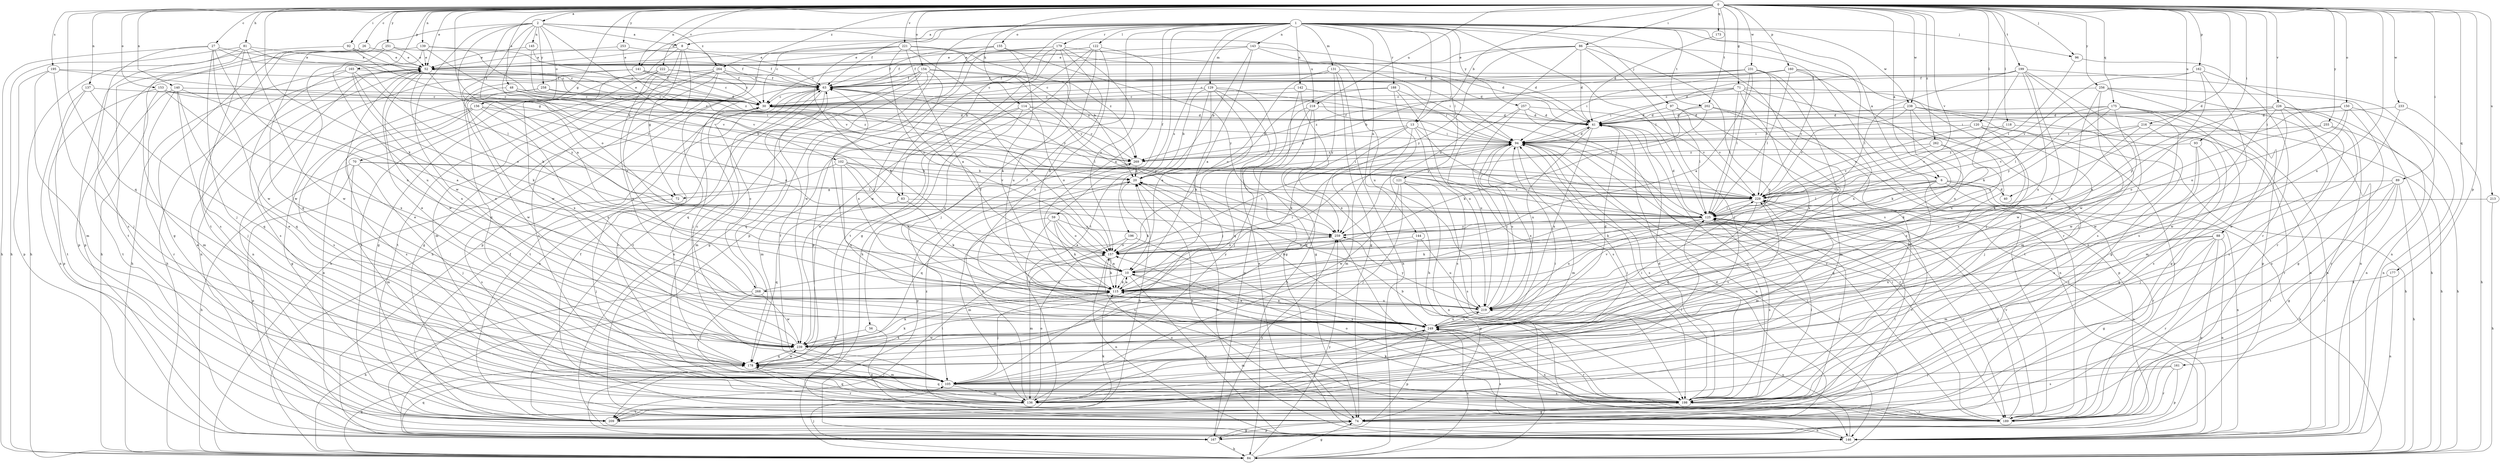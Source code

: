 strict digraph  {
0;
1;
2;
6;
8;
10;
13;
20;
26;
27;
30;
40;
41;
48;
52;
56;
59;
63;
70;
71;
72;
74;
81;
83;
84;
86;
88;
89;
92;
93;
94;
96;
97;
102;
105;
114;
115;
118;
120;
121;
122;
125;
129;
131;
136;
137;
139;
140;
141;
142;
143;
144;
145;
146;
150;
153;
154;
155;
156;
157;
160;
161;
162;
165;
167;
173;
175;
177;
178;
179;
188;
189;
195;
196;
198;
199;
202;
209;
213;
216;
218;
219;
221;
222;
226;
229;
231;
233;
238;
239;
249;
251;
253;
255;
256;
257;
258;
259;
262;
264;
268;
269;
0 -> 2  [label=a];
0 -> 6  [label=a];
0 -> 13  [label=b];
0 -> 26  [label=c];
0 -> 27  [label=c];
0 -> 40  [label=d];
0 -> 48  [label=e];
0 -> 52  [label=e];
0 -> 70  [label=g];
0 -> 71  [label=g];
0 -> 72  [label=g];
0 -> 81  [label=h];
0 -> 86  [label=i];
0 -> 88  [label=i];
0 -> 89  [label=i];
0 -> 92  [label=i];
0 -> 93  [label=i];
0 -> 96  [label=j];
0 -> 114  [label=k];
0 -> 115  [label=k];
0 -> 118  [label=l];
0 -> 120  [label=l];
0 -> 137  [label=n];
0 -> 139  [label=n];
0 -> 140  [label=n];
0 -> 141  [label=n];
0 -> 150  [label=o];
0 -> 153  [label=o];
0 -> 154  [label=o];
0 -> 160  [label=p];
0 -> 161  [label=p];
0 -> 162  [label=p];
0 -> 165  [label=p];
0 -> 173  [label=q];
0 -> 175  [label=q];
0 -> 177  [label=q];
0 -> 178  [label=q];
0 -> 195  [label=s];
0 -> 199  [label=t];
0 -> 202  [label=t];
0 -> 213  [label=u];
0 -> 216  [label=u];
0 -> 218  [label=u];
0 -> 221  [label=v];
0 -> 222  [label=v];
0 -> 226  [label=v];
0 -> 229  [label=v];
0 -> 231  [label=w];
0 -> 233  [label=w];
0 -> 238  [label=w];
0 -> 249  [label=x];
0 -> 251  [label=y];
0 -> 253  [label=y];
0 -> 255  [label=y];
0 -> 256  [label=y];
0 -> 262  [label=z];
0 -> 264  [label=z];
1 -> 6  [label=a];
1 -> 8  [label=a];
1 -> 13  [label=b];
1 -> 30  [label=c];
1 -> 56  [label=f];
1 -> 59  [label=f];
1 -> 63  [label=f];
1 -> 83  [label=h];
1 -> 96  [label=j];
1 -> 97  [label=j];
1 -> 121  [label=l];
1 -> 122  [label=l];
1 -> 125  [label=l];
1 -> 129  [label=m];
1 -> 131  [label=m];
1 -> 141  [label=n];
1 -> 142  [label=n];
1 -> 143  [label=n];
1 -> 144  [label=n];
1 -> 155  [label=o];
1 -> 167  [label=p];
1 -> 179  [label=r];
1 -> 188  [label=r];
1 -> 189  [label=r];
1 -> 196  [label=s];
1 -> 198  [label=s];
1 -> 202  [label=t];
1 -> 209  [label=t];
1 -> 238  [label=w];
1 -> 257  [label=y];
2 -> 8  [label=a];
2 -> 10  [label=a];
2 -> 83  [label=h];
2 -> 102  [label=j];
2 -> 115  [label=k];
2 -> 145  [label=n];
2 -> 156  [label=o];
2 -> 157  [label=o];
2 -> 209  [label=t];
2 -> 218  [label=u];
2 -> 239  [label=w];
2 -> 258  [label=y];
2 -> 264  [label=z];
6 -> 40  [label=d];
6 -> 72  [label=g];
6 -> 84  [label=h];
6 -> 115  [label=k];
6 -> 125  [label=l];
6 -> 146  [label=n];
6 -> 178  [label=q];
6 -> 189  [label=r];
6 -> 229  [label=v];
8 -> 52  [label=e];
8 -> 72  [label=g];
8 -> 84  [label=h];
8 -> 94  [label=i];
8 -> 239  [label=w];
8 -> 268  [label=z];
10 -> 115  [label=k];
10 -> 146  [label=n];
10 -> 249  [label=x];
10 -> 259  [label=y];
10 -> 268  [label=z];
13 -> 94  [label=i];
13 -> 115  [label=k];
13 -> 125  [label=l];
13 -> 136  [label=m];
13 -> 178  [label=q];
13 -> 198  [label=s];
13 -> 269  [label=z];
20 -> 94  [label=i];
20 -> 115  [label=k];
20 -> 178  [label=q];
20 -> 229  [label=v];
26 -> 52  [label=e];
26 -> 74  [label=g];
26 -> 84  [label=h];
27 -> 30  [label=c];
27 -> 52  [label=e];
27 -> 84  [label=h];
27 -> 105  [label=j];
27 -> 198  [label=s];
27 -> 219  [label=u];
27 -> 239  [label=w];
30 -> 41  [label=d];
30 -> 52  [label=e];
30 -> 125  [label=l];
41 -> 94  [label=i];
41 -> 198  [label=s];
41 -> 219  [label=u];
41 -> 249  [label=x];
48 -> 20  [label=b];
48 -> 30  [label=c];
48 -> 229  [label=v];
48 -> 239  [label=w];
52 -> 63  [label=f];
52 -> 84  [label=h];
52 -> 146  [label=n];
52 -> 239  [label=w];
52 -> 249  [label=x];
52 -> 259  [label=y];
56 -> 74  [label=g];
56 -> 239  [label=w];
59 -> 10  [label=a];
59 -> 115  [label=k];
59 -> 136  [label=m];
59 -> 157  [label=o];
59 -> 198  [label=s];
59 -> 259  [label=y];
63 -> 30  [label=c];
63 -> 136  [label=m];
63 -> 146  [label=n];
63 -> 157  [label=o];
63 -> 178  [label=q];
63 -> 209  [label=t];
70 -> 20  [label=b];
70 -> 84  [label=h];
70 -> 105  [label=j];
70 -> 125  [label=l];
70 -> 136  [label=m];
70 -> 167  [label=p];
71 -> 30  [label=c];
71 -> 74  [label=g];
71 -> 94  [label=i];
71 -> 125  [label=l];
71 -> 136  [label=m];
71 -> 209  [label=t];
71 -> 249  [label=x];
71 -> 269  [label=z];
72 -> 105  [label=j];
74 -> 20  [label=b];
74 -> 125  [label=l];
74 -> 146  [label=n];
74 -> 167  [label=p];
74 -> 229  [label=v];
81 -> 52  [label=e];
81 -> 84  [label=h];
81 -> 125  [label=l];
81 -> 167  [label=p];
81 -> 198  [label=s];
81 -> 209  [label=t];
81 -> 239  [label=w];
83 -> 115  [label=k];
83 -> 125  [label=l];
83 -> 178  [label=q];
84 -> 74  [label=g];
84 -> 94  [label=i];
84 -> 105  [label=j];
84 -> 178  [label=q];
84 -> 249  [label=x];
84 -> 259  [label=y];
86 -> 41  [label=d];
86 -> 52  [label=e];
86 -> 63  [label=f];
86 -> 105  [label=j];
86 -> 157  [label=o];
86 -> 189  [label=r];
86 -> 249  [label=x];
86 -> 259  [label=y];
88 -> 74  [label=g];
88 -> 136  [label=m];
88 -> 146  [label=n];
88 -> 157  [label=o];
88 -> 167  [label=p];
88 -> 189  [label=r];
88 -> 249  [label=x];
89 -> 74  [label=g];
89 -> 84  [label=h];
89 -> 105  [label=j];
89 -> 189  [label=r];
89 -> 209  [label=t];
89 -> 229  [label=v];
92 -> 30  [label=c];
92 -> 52  [label=e];
92 -> 84  [label=h];
92 -> 229  [label=v];
93 -> 74  [label=g];
93 -> 198  [label=s];
93 -> 209  [label=t];
93 -> 269  [label=z];
94 -> 41  [label=d];
94 -> 63  [label=f];
94 -> 136  [label=m];
94 -> 146  [label=n];
94 -> 189  [label=r];
94 -> 198  [label=s];
94 -> 219  [label=u];
94 -> 249  [label=x];
94 -> 269  [label=z];
96 -> 125  [label=l];
96 -> 189  [label=r];
97 -> 41  [label=d];
97 -> 125  [label=l];
97 -> 146  [label=n];
97 -> 229  [label=v];
102 -> 20  [label=b];
102 -> 115  [label=k];
102 -> 125  [label=l];
102 -> 198  [label=s];
102 -> 229  [label=v];
102 -> 249  [label=x];
105 -> 30  [label=c];
105 -> 52  [label=e];
105 -> 63  [label=f];
105 -> 94  [label=i];
105 -> 136  [label=m];
105 -> 198  [label=s];
114 -> 41  [label=d];
114 -> 136  [label=m];
114 -> 157  [label=o];
114 -> 219  [label=u];
114 -> 239  [label=w];
114 -> 259  [label=y];
115 -> 10  [label=a];
115 -> 63  [label=f];
115 -> 105  [label=j];
115 -> 219  [label=u];
118 -> 94  [label=i];
118 -> 189  [label=r];
118 -> 229  [label=v];
120 -> 84  [label=h];
120 -> 94  [label=i];
120 -> 105  [label=j];
120 -> 229  [label=v];
120 -> 249  [label=x];
121 -> 105  [label=j];
121 -> 146  [label=n];
121 -> 198  [label=s];
121 -> 229  [label=v];
121 -> 239  [label=w];
122 -> 10  [label=a];
122 -> 30  [label=c];
122 -> 52  [label=e];
122 -> 84  [label=h];
122 -> 105  [label=j];
122 -> 209  [label=t];
122 -> 249  [label=x];
125 -> 41  [label=d];
125 -> 115  [label=k];
125 -> 189  [label=r];
125 -> 198  [label=s];
125 -> 219  [label=u];
125 -> 259  [label=y];
129 -> 10  [label=a];
129 -> 20  [label=b];
129 -> 30  [label=c];
129 -> 74  [label=g];
129 -> 94  [label=i];
129 -> 105  [label=j];
129 -> 115  [label=k];
129 -> 146  [label=n];
131 -> 30  [label=c];
131 -> 41  [label=d];
131 -> 63  [label=f];
131 -> 74  [label=g];
131 -> 84  [label=h];
131 -> 157  [label=o];
131 -> 259  [label=y];
136 -> 20  [label=b];
136 -> 94  [label=i];
136 -> 125  [label=l];
136 -> 157  [label=o];
136 -> 178  [label=q];
136 -> 209  [label=t];
137 -> 30  [label=c];
137 -> 146  [label=n];
137 -> 178  [label=q];
137 -> 209  [label=t];
139 -> 52  [label=e];
139 -> 63  [label=f];
139 -> 167  [label=p];
139 -> 178  [label=q];
139 -> 229  [label=v];
139 -> 269  [label=z];
140 -> 10  [label=a];
140 -> 30  [label=c];
140 -> 105  [label=j];
140 -> 178  [label=q];
140 -> 189  [label=r];
140 -> 209  [label=t];
141 -> 30  [label=c];
141 -> 41  [label=d];
141 -> 63  [label=f];
141 -> 146  [label=n];
141 -> 178  [label=q];
142 -> 30  [label=c];
142 -> 74  [label=g];
142 -> 94  [label=i];
142 -> 249  [label=x];
143 -> 10  [label=a];
143 -> 20  [label=b];
143 -> 41  [label=d];
143 -> 52  [label=e];
143 -> 63  [label=f];
143 -> 219  [label=u];
144 -> 74  [label=g];
144 -> 157  [label=o];
144 -> 219  [label=u];
145 -> 30  [label=c];
145 -> 52  [label=e];
145 -> 229  [label=v];
146 -> 20  [label=b];
146 -> 219  [label=u];
146 -> 249  [label=x];
150 -> 41  [label=d];
150 -> 74  [label=g];
150 -> 146  [label=n];
150 -> 157  [label=o];
150 -> 239  [label=w];
150 -> 259  [label=y];
153 -> 30  [label=c];
153 -> 94  [label=i];
153 -> 136  [label=m];
153 -> 167  [label=p];
153 -> 249  [label=x];
154 -> 63  [label=f];
154 -> 74  [label=g];
154 -> 105  [label=j];
154 -> 146  [label=n];
154 -> 209  [label=t];
154 -> 229  [label=v];
154 -> 249  [label=x];
154 -> 269  [label=z];
155 -> 52  [label=e];
155 -> 63  [label=f];
155 -> 115  [label=k];
155 -> 239  [label=w];
155 -> 259  [label=y];
156 -> 41  [label=d];
156 -> 74  [label=g];
156 -> 146  [label=n];
156 -> 157  [label=o];
156 -> 198  [label=s];
156 -> 249  [label=x];
157 -> 10  [label=a];
157 -> 94  [label=i];
157 -> 115  [label=k];
157 -> 136  [label=m];
157 -> 146  [label=n];
160 -> 30  [label=c];
160 -> 63  [label=f];
160 -> 94  [label=i];
160 -> 105  [label=j];
160 -> 125  [label=l];
160 -> 229  [label=v];
160 -> 249  [label=x];
161 -> 105  [label=j];
161 -> 167  [label=p];
161 -> 189  [label=r];
161 -> 198  [label=s];
162 -> 63  [label=f];
162 -> 189  [label=r];
162 -> 198  [label=s];
162 -> 229  [label=v];
162 -> 239  [label=w];
165 -> 63  [label=f];
165 -> 84  [label=h];
165 -> 115  [label=k];
165 -> 157  [label=o];
165 -> 198  [label=s];
165 -> 249  [label=x];
167 -> 41  [label=d];
167 -> 74  [label=g];
167 -> 84  [label=h];
167 -> 178  [label=q];
167 -> 259  [label=y];
173 -> 41  [label=d];
175 -> 10  [label=a];
175 -> 41  [label=d];
175 -> 74  [label=g];
175 -> 125  [label=l];
175 -> 146  [label=n];
175 -> 219  [label=u];
175 -> 239  [label=w];
175 -> 259  [label=y];
177 -> 115  [label=k];
177 -> 146  [label=n];
178 -> 52  [label=e];
178 -> 105  [label=j];
178 -> 115  [label=k];
178 -> 189  [label=r];
178 -> 229  [label=v];
178 -> 239  [label=w];
179 -> 41  [label=d];
179 -> 52  [label=e];
179 -> 74  [label=g];
179 -> 115  [label=k];
179 -> 157  [label=o];
179 -> 167  [label=p];
179 -> 219  [label=u];
179 -> 239  [label=w];
188 -> 20  [label=b];
188 -> 30  [label=c];
188 -> 84  [label=h];
188 -> 125  [label=l];
188 -> 219  [label=u];
189 -> 63  [label=f];
189 -> 94  [label=i];
189 -> 115  [label=k];
189 -> 125  [label=l];
189 -> 157  [label=o];
189 -> 229  [label=v];
189 -> 249  [label=x];
189 -> 269  [label=z];
195 -> 63  [label=f];
195 -> 105  [label=j];
195 -> 136  [label=m];
195 -> 167  [label=p];
195 -> 229  [label=v];
196 -> 157  [label=o];
196 -> 198  [label=s];
196 -> 209  [label=t];
198 -> 20  [label=b];
198 -> 41  [label=d];
198 -> 74  [label=g];
198 -> 94  [label=i];
198 -> 125  [label=l];
198 -> 157  [label=o];
198 -> 178  [label=q];
198 -> 189  [label=r];
199 -> 41  [label=d];
199 -> 63  [label=f];
199 -> 105  [label=j];
199 -> 115  [label=k];
199 -> 125  [label=l];
199 -> 146  [label=n];
199 -> 198  [label=s];
199 -> 219  [label=u];
199 -> 249  [label=x];
202 -> 41  [label=d];
202 -> 115  [label=k];
202 -> 136  [label=m];
202 -> 167  [label=p];
202 -> 259  [label=y];
209 -> 20  [label=b];
209 -> 52  [label=e];
209 -> 63  [label=f];
209 -> 115  [label=k];
209 -> 125  [label=l];
213 -> 84  [label=h];
213 -> 125  [label=l];
216 -> 84  [label=h];
216 -> 94  [label=i];
216 -> 115  [label=k];
216 -> 198  [label=s];
216 -> 229  [label=v];
218 -> 41  [label=d];
218 -> 84  [label=h];
218 -> 105  [label=j];
218 -> 167  [label=p];
218 -> 178  [label=q];
219 -> 94  [label=i];
219 -> 229  [label=v];
219 -> 249  [label=x];
219 -> 259  [label=y];
221 -> 10  [label=a];
221 -> 20  [label=b];
221 -> 52  [label=e];
221 -> 115  [label=k];
221 -> 157  [label=o];
221 -> 167  [label=p];
221 -> 259  [label=y];
221 -> 269  [label=z];
222 -> 30  [label=c];
222 -> 63  [label=f];
222 -> 74  [label=g];
222 -> 209  [label=t];
222 -> 249  [label=x];
226 -> 10  [label=a];
226 -> 41  [label=d];
226 -> 94  [label=i];
226 -> 136  [label=m];
226 -> 146  [label=n];
226 -> 189  [label=r];
226 -> 198  [label=s];
226 -> 239  [label=w];
229 -> 125  [label=l];
229 -> 136  [label=m];
229 -> 146  [label=n];
229 -> 178  [label=q];
231 -> 10  [label=a];
231 -> 20  [label=b];
231 -> 30  [label=c];
231 -> 63  [label=f];
231 -> 125  [label=l];
231 -> 219  [label=u];
231 -> 229  [label=v];
231 -> 249  [label=x];
233 -> 41  [label=d];
233 -> 84  [label=h];
233 -> 239  [label=w];
238 -> 41  [label=d];
238 -> 115  [label=k];
238 -> 146  [label=n];
238 -> 189  [label=r];
238 -> 219  [label=u];
238 -> 229  [label=v];
239 -> 30  [label=c];
239 -> 52  [label=e];
239 -> 115  [label=k];
239 -> 136  [label=m];
239 -> 178  [label=q];
239 -> 249  [label=x];
249 -> 10  [label=a];
249 -> 20  [label=b];
249 -> 41  [label=d];
249 -> 63  [label=f];
249 -> 136  [label=m];
249 -> 167  [label=p];
249 -> 189  [label=r];
249 -> 209  [label=t];
249 -> 219  [label=u];
249 -> 239  [label=w];
251 -> 52  [label=e];
251 -> 63  [label=f];
251 -> 219  [label=u];
251 -> 239  [label=w];
253 -> 52  [label=e];
253 -> 63  [label=f];
253 -> 269  [label=z];
255 -> 84  [label=h];
255 -> 94  [label=i];
255 -> 157  [label=o];
255 -> 198  [label=s];
256 -> 30  [label=c];
256 -> 84  [label=h];
256 -> 136  [label=m];
256 -> 146  [label=n];
256 -> 167  [label=p];
256 -> 239  [label=w];
257 -> 41  [label=d];
257 -> 189  [label=r];
257 -> 198  [label=s];
257 -> 219  [label=u];
257 -> 229  [label=v];
258 -> 30  [label=c];
258 -> 198  [label=s];
258 -> 249  [label=x];
258 -> 269  [label=z];
259 -> 157  [label=o];
259 -> 189  [label=r];
262 -> 115  [label=k];
262 -> 229  [label=v];
262 -> 249  [label=x];
262 -> 269  [label=z];
264 -> 63  [label=f];
264 -> 74  [label=g];
264 -> 84  [label=h];
264 -> 94  [label=i];
264 -> 136  [label=m];
264 -> 178  [label=q];
264 -> 198  [label=s];
264 -> 209  [label=t];
268 -> 30  [label=c];
268 -> 84  [label=h];
268 -> 94  [label=i];
268 -> 105  [label=j];
268 -> 239  [label=w];
269 -> 20  [label=b];
269 -> 30  [label=c];
269 -> 94  [label=i];
269 -> 167  [label=p];
}
